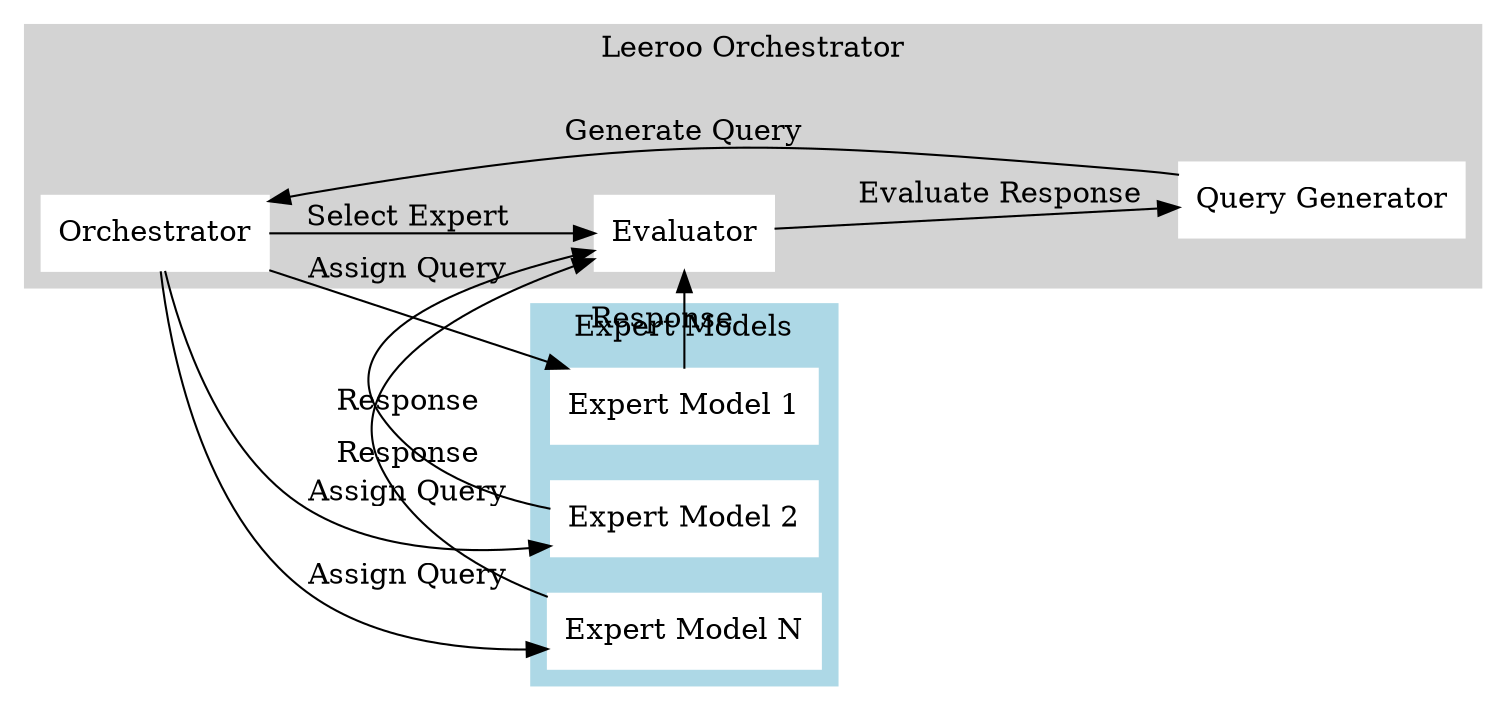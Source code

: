 digraph LeerooOrchestrator {
    rankdir=LR;
    node [shape=box];

    subgraph cluster_0 {
        label = "Leeroo Orchestrator";
        style=filled;
        color=lightgrey;
        node [style=filled,color=white];

        orchestrator [label="Orchestrator"];
        generator [label="Query Generator"];
        evaluator [label="Evaluator"];

        orchestrator -> evaluator [label="Select Expert"];
        generator -> orchestrator [label="Generate Query"];
        evaluator -> generator [label="Evaluate Response"];
    }

    subgraph cluster_1 {
        label = "Expert Models";
        style=filled;
        color=lightblue;
        node [style=filled,color=white];

        expert1 [label="Expert Model 1"];
        expert2 [label="Expert Model 2"];
        expertN [label="Expert Model N"];
    }

    orchestrator -> expert1 [label="Assign Query"];
    orchestrator -> expert2 [label="Assign Query"];
    orchestrator -> expertN [label="Assign Query"];
    expert1 -> evaluator [label="Response"];
    expert2 -> evaluator [label="Response"];
    expertN -> evaluator [label="Response"];
}
